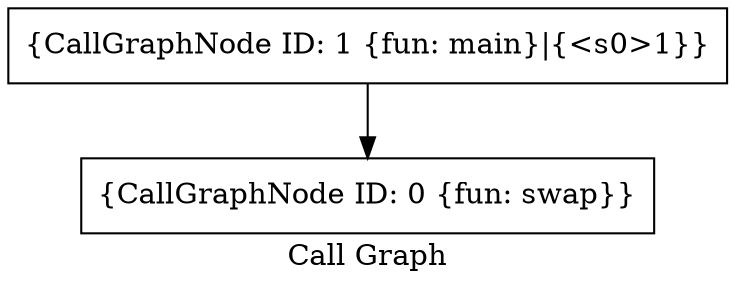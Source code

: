 digraph "Call Graph" {
	label="Call Graph";

	Node0x55d27e1257b0 [shape=record,shape=box,label="{CallGraphNode ID: 0 \{fun: swap\}}"];
	Node0x55d27e125840 [shape=record,shape=box,label="{CallGraphNode ID: 1 \{fun: main\}|{<s0>1}}"];
	Node0x55d27e125840:s0 -> Node0x55d27e1257b0[color=black];
}
